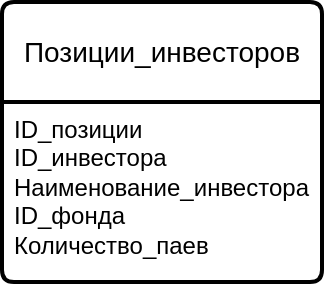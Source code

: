 <mxfile version="27.1.3">
  <diagram name="Страница — 1" id="3zlRjCh8AVj8w-hPMEIm">
    <mxGraphModel dx="703" dy="834" grid="1" gridSize="10" guides="1" tooltips="1" connect="1" arrows="1" fold="1" page="1" pageScale="1" pageWidth="827" pageHeight="1169" math="0" shadow="0">
      <root>
        <mxCell id="0" />
        <mxCell id="1" parent="0" />
        <mxCell id="2SR-AMrwBzbrEaSk7SN7-1" value="Позиции_инвесторов" style="swimlane;childLayout=stackLayout;horizontal=1;startSize=50;horizontalStack=0;rounded=1;fontSize=14;fontStyle=0;strokeWidth=2;resizeParent=0;resizeLast=1;shadow=0;dashed=0;align=center;arcSize=4;whiteSpace=wrap;html=1;" vertex="1" parent="1">
          <mxGeometry x="170" y="140" width="160" height="140" as="geometry" />
        </mxCell>
        <mxCell id="2SR-AMrwBzbrEaSk7SN7-2" value="ID_позиции&lt;div&gt;ID_инвестора&lt;/div&gt;&lt;div&gt;Наименование_инвестора&lt;/div&gt;&lt;div&gt;ID_фонда&lt;/div&gt;&lt;div&gt;Количество_паев&lt;/div&gt;" style="align=left;strokeColor=none;fillColor=none;spacingLeft=4;spacingRight=4;fontSize=12;verticalAlign=top;resizable=0;rotatable=0;part=1;html=1;whiteSpace=wrap;" vertex="1" parent="2SR-AMrwBzbrEaSk7SN7-1">
          <mxGeometry y="50" width="160" height="90" as="geometry" />
        </mxCell>
      </root>
    </mxGraphModel>
  </diagram>
</mxfile>
